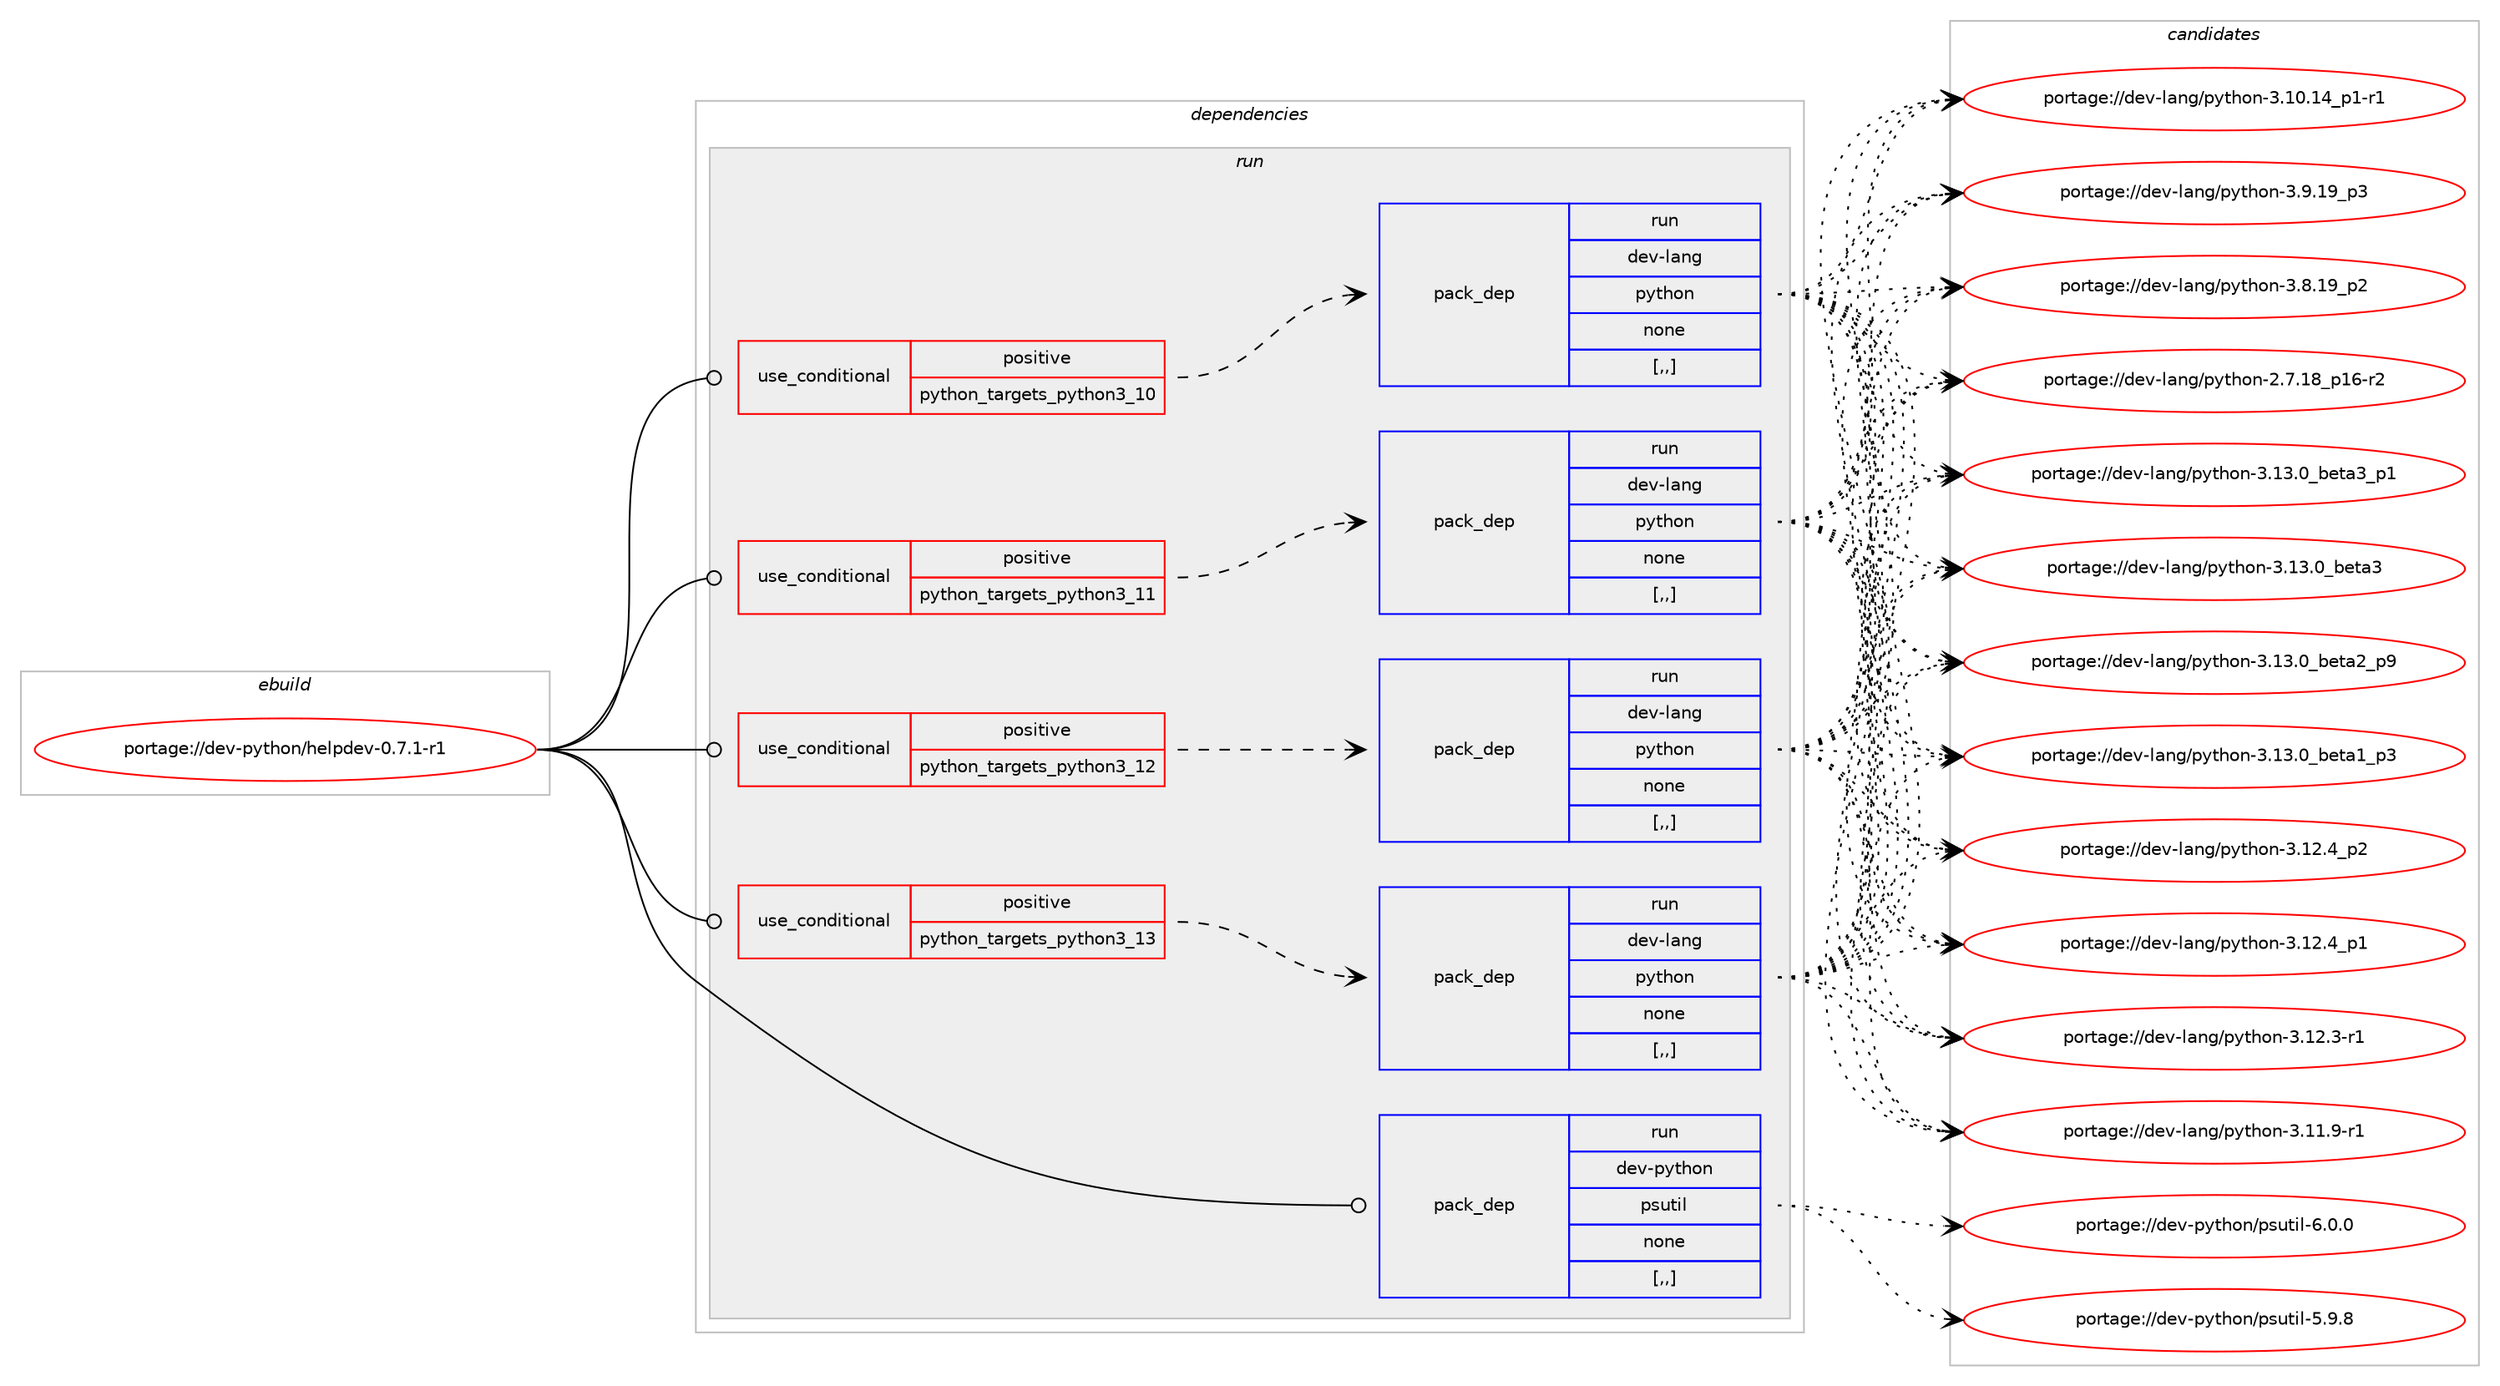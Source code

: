 digraph prolog {

# *************
# Graph options
# *************

newrank=true;
concentrate=true;
compound=true;
graph [rankdir=LR,fontname=Helvetica,fontsize=10,ranksep=1.5];#, ranksep=2.5, nodesep=0.2];
edge  [arrowhead=vee];
node  [fontname=Helvetica,fontsize=10];

# **********
# The ebuild
# **********

subgraph cluster_leftcol {
color=gray;
rank=same;
label=<<i>ebuild</i>>;
id [label="portage://dev-python/helpdev-0.7.1-r1", color=red, width=4, href="../dev-python/helpdev-0.7.1-r1.svg"];
}

# ****************
# The dependencies
# ****************

subgraph cluster_midcol {
color=gray;
label=<<i>dependencies</i>>;
subgraph cluster_compile {
fillcolor="#eeeeee";
style=filled;
label=<<i>compile</i>>;
}
subgraph cluster_compileandrun {
fillcolor="#eeeeee";
style=filled;
label=<<i>compile and run</i>>;
}
subgraph cluster_run {
fillcolor="#eeeeee";
style=filled;
label=<<i>run</i>>;
subgraph cond32896 {
dependency146351 [label=<<TABLE BORDER="0" CELLBORDER="1" CELLSPACING="0" CELLPADDING="4"><TR><TD ROWSPAN="3" CELLPADDING="10">use_conditional</TD></TR><TR><TD>positive</TD></TR><TR><TD>python_targets_python3_10</TD></TR></TABLE>>, shape=none, color=red];
subgraph pack112220 {
dependency146352 [label=<<TABLE BORDER="0" CELLBORDER="1" CELLSPACING="0" CELLPADDING="4" WIDTH="220"><TR><TD ROWSPAN="6" CELLPADDING="30">pack_dep</TD></TR><TR><TD WIDTH="110">run</TD></TR><TR><TD>dev-lang</TD></TR><TR><TD>python</TD></TR><TR><TD>none</TD></TR><TR><TD>[,,]</TD></TR></TABLE>>, shape=none, color=blue];
}
dependency146351:e -> dependency146352:w [weight=20,style="dashed",arrowhead="vee"];
}
id:e -> dependency146351:w [weight=20,style="solid",arrowhead="odot"];
subgraph cond32897 {
dependency146353 [label=<<TABLE BORDER="0" CELLBORDER="1" CELLSPACING="0" CELLPADDING="4"><TR><TD ROWSPAN="3" CELLPADDING="10">use_conditional</TD></TR><TR><TD>positive</TD></TR><TR><TD>python_targets_python3_11</TD></TR></TABLE>>, shape=none, color=red];
subgraph pack112221 {
dependency146354 [label=<<TABLE BORDER="0" CELLBORDER="1" CELLSPACING="0" CELLPADDING="4" WIDTH="220"><TR><TD ROWSPAN="6" CELLPADDING="30">pack_dep</TD></TR><TR><TD WIDTH="110">run</TD></TR><TR><TD>dev-lang</TD></TR><TR><TD>python</TD></TR><TR><TD>none</TD></TR><TR><TD>[,,]</TD></TR></TABLE>>, shape=none, color=blue];
}
dependency146353:e -> dependency146354:w [weight=20,style="dashed",arrowhead="vee"];
}
id:e -> dependency146353:w [weight=20,style="solid",arrowhead="odot"];
subgraph cond32898 {
dependency146355 [label=<<TABLE BORDER="0" CELLBORDER="1" CELLSPACING="0" CELLPADDING="4"><TR><TD ROWSPAN="3" CELLPADDING="10">use_conditional</TD></TR><TR><TD>positive</TD></TR><TR><TD>python_targets_python3_12</TD></TR></TABLE>>, shape=none, color=red];
subgraph pack112222 {
dependency146356 [label=<<TABLE BORDER="0" CELLBORDER="1" CELLSPACING="0" CELLPADDING="4" WIDTH="220"><TR><TD ROWSPAN="6" CELLPADDING="30">pack_dep</TD></TR><TR><TD WIDTH="110">run</TD></TR><TR><TD>dev-lang</TD></TR><TR><TD>python</TD></TR><TR><TD>none</TD></TR><TR><TD>[,,]</TD></TR></TABLE>>, shape=none, color=blue];
}
dependency146355:e -> dependency146356:w [weight=20,style="dashed",arrowhead="vee"];
}
id:e -> dependency146355:w [weight=20,style="solid",arrowhead="odot"];
subgraph cond32899 {
dependency146357 [label=<<TABLE BORDER="0" CELLBORDER="1" CELLSPACING="0" CELLPADDING="4"><TR><TD ROWSPAN="3" CELLPADDING="10">use_conditional</TD></TR><TR><TD>positive</TD></TR><TR><TD>python_targets_python3_13</TD></TR></TABLE>>, shape=none, color=red];
subgraph pack112223 {
dependency146358 [label=<<TABLE BORDER="0" CELLBORDER="1" CELLSPACING="0" CELLPADDING="4" WIDTH="220"><TR><TD ROWSPAN="6" CELLPADDING="30">pack_dep</TD></TR><TR><TD WIDTH="110">run</TD></TR><TR><TD>dev-lang</TD></TR><TR><TD>python</TD></TR><TR><TD>none</TD></TR><TR><TD>[,,]</TD></TR></TABLE>>, shape=none, color=blue];
}
dependency146357:e -> dependency146358:w [weight=20,style="dashed",arrowhead="vee"];
}
id:e -> dependency146357:w [weight=20,style="solid",arrowhead="odot"];
subgraph pack112224 {
dependency146359 [label=<<TABLE BORDER="0" CELLBORDER="1" CELLSPACING="0" CELLPADDING="4" WIDTH="220"><TR><TD ROWSPAN="6" CELLPADDING="30">pack_dep</TD></TR><TR><TD WIDTH="110">run</TD></TR><TR><TD>dev-python</TD></TR><TR><TD>psutil</TD></TR><TR><TD>none</TD></TR><TR><TD>[,,]</TD></TR></TABLE>>, shape=none, color=blue];
}
id:e -> dependency146359:w [weight=20,style="solid",arrowhead="odot"];
}
}

# **************
# The candidates
# **************

subgraph cluster_choices {
rank=same;
color=gray;
label=<<i>candidates</i>>;

subgraph choice112220 {
color=black;
nodesep=1;
choice10010111845108971101034711212111610411111045514649514648959810111697519511249 [label="portage://dev-lang/python-3.13.0_beta3_p1", color=red, width=4,href="../dev-lang/python-3.13.0_beta3_p1.svg"];
choice1001011184510897110103471121211161041111104551464951464895981011169751 [label="portage://dev-lang/python-3.13.0_beta3", color=red, width=4,href="../dev-lang/python-3.13.0_beta3.svg"];
choice10010111845108971101034711212111610411111045514649514648959810111697509511257 [label="portage://dev-lang/python-3.13.0_beta2_p9", color=red, width=4,href="../dev-lang/python-3.13.0_beta2_p9.svg"];
choice10010111845108971101034711212111610411111045514649514648959810111697499511251 [label="portage://dev-lang/python-3.13.0_beta1_p3", color=red, width=4,href="../dev-lang/python-3.13.0_beta1_p3.svg"];
choice100101118451089711010347112121116104111110455146495046529511250 [label="portage://dev-lang/python-3.12.4_p2", color=red, width=4,href="../dev-lang/python-3.12.4_p2.svg"];
choice100101118451089711010347112121116104111110455146495046529511249 [label="portage://dev-lang/python-3.12.4_p1", color=red, width=4,href="../dev-lang/python-3.12.4_p1.svg"];
choice100101118451089711010347112121116104111110455146495046514511449 [label="portage://dev-lang/python-3.12.3-r1", color=red, width=4,href="../dev-lang/python-3.12.3-r1.svg"];
choice100101118451089711010347112121116104111110455146494946574511449 [label="portage://dev-lang/python-3.11.9-r1", color=red, width=4,href="../dev-lang/python-3.11.9-r1.svg"];
choice100101118451089711010347112121116104111110455146494846495295112494511449 [label="portage://dev-lang/python-3.10.14_p1-r1", color=red, width=4,href="../dev-lang/python-3.10.14_p1-r1.svg"];
choice100101118451089711010347112121116104111110455146574649579511251 [label="portage://dev-lang/python-3.9.19_p3", color=red, width=4,href="../dev-lang/python-3.9.19_p3.svg"];
choice100101118451089711010347112121116104111110455146564649579511250 [label="portage://dev-lang/python-3.8.19_p2", color=red, width=4,href="../dev-lang/python-3.8.19_p2.svg"];
choice100101118451089711010347112121116104111110455046554649569511249544511450 [label="portage://dev-lang/python-2.7.18_p16-r2", color=red, width=4,href="../dev-lang/python-2.7.18_p16-r2.svg"];
dependency146352:e -> choice10010111845108971101034711212111610411111045514649514648959810111697519511249:w [style=dotted,weight="100"];
dependency146352:e -> choice1001011184510897110103471121211161041111104551464951464895981011169751:w [style=dotted,weight="100"];
dependency146352:e -> choice10010111845108971101034711212111610411111045514649514648959810111697509511257:w [style=dotted,weight="100"];
dependency146352:e -> choice10010111845108971101034711212111610411111045514649514648959810111697499511251:w [style=dotted,weight="100"];
dependency146352:e -> choice100101118451089711010347112121116104111110455146495046529511250:w [style=dotted,weight="100"];
dependency146352:e -> choice100101118451089711010347112121116104111110455146495046529511249:w [style=dotted,weight="100"];
dependency146352:e -> choice100101118451089711010347112121116104111110455146495046514511449:w [style=dotted,weight="100"];
dependency146352:e -> choice100101118451089711010347112121116104111110455146494946574511449:w [style=dotted,weight="100"];
dependency146352:e -> choice100101118451089711010347112121116104111110455146494846495295112494511449:w [style=dotted,weight="100"];
dependency146352:e -> choice100101118451089711010347112121116104111110455146574649579511251:w [style=dotted,weight="100"];
dependency146352:e -> choice100101118451089711010347112121116104111110455146564649579511250:w [style=dotted,weight="100"];
dependency146352:e -> choice100101118451089711010347112121116104111110455046554649569511249544511450:w [style=dotted,weight="100"];
}
subgraph choice112221 {
color=black;
nodesep=1;
choice10010111845108971101034711212111610411111045514649514648959810111697519511249 [label="portage://dev-lang/python-3.13.0_beta3_p1", color=red, width=4,href="../dev-lang/python-3.13.0_beta3_p1.svg"];
choice1001011184510897110103471121211161041111104551464951464895981011169751 [label="portage://dev-lang/python-3.13.0_beta3", color=red, width=4,href="../dev-lang/python-3.13.0_beta3.svg"];
choice10010111845108971101034711212111610411111045514649514648959810111697509511257 [label="portage://dev-lang/python-3.13.0_beta2_p9", color=red, width=4,href="../dev-lang/python-3.13.0_beta2_p9.svg"];
choice10010111845108971101034711212111610411111045514649514648959810111697499511251 [label="portage://dev-lang/python-3.13.0_beta1_p3", color=red, width=4,href="../dev-lang/python-3.13.0_beta1_p3.svg"];
choice100101118451089711010347112121116104111110455146495046529511250 [label="portage://dev-lang/python-3.12.4_p2", color=red, width=4,href="../dev-lang/python-3.12.4_p2.svg"];
choice100101118451089711010347112121116104111110455146495046529511249 [label="portage://dev-lang/python-3.12.4_p1", color=red, width=4,href="../dev-lang/python-3.12.4_p1.svg"];
choice100101118451089711010347112121116104111110455146495046514511449 [label="portage://dev-lang/python-3.12.3-r1", color=red, width=4,href="../dev-lang/python-3.12.3-r1.svg"];
choice100101118451089711010347112121116104111110455146494946574511449 [label="portage://dev-lang/python-3.11.9-r1", color=red, width=4,href="../dev-lang/python-3.11.9-r1.svg"];
choice100101118451089711010347112121116104111110455146494846495295112494511449 [label="portage://dev-lang/python-3.10.14_p1-r1", color=red, width=4,href="../dev-lang/python-3.10.14_p1-r1.svg"];
choice100101118451089711010347112121116104111110455146574649579511251 [label="portage://dev-lang/python-3.9.19_p3", color=red, width=4,href="../dev-lang/python-3.9.19_p3.svg"];
choice100101118451089711010347112121116104111110455146564649579511250 [label="portage://dev-lang/python-3.8.19_p2", color=red, width=4,href="../dev-lang/python-3.8.19_p2.svg"];
choice100101118451089711010347112121116104111110455046554649569511249544511450 [label="portage://dev-lang/python-2.7.18_p16-r2", color=red, width=4,href="../dev-lang/python-2.7.18_p16-r2.svg"];
dependency146354:e -> choice10010111845108971101034711212111610411111045514649514648959810111697519511249:w [style=dotted,weight="100"];
dependency146354:e -> choice1001011184510897110103471121211161041111104551464951464895981011169751:w [style=dotted,weight="100"];
dependency146354:e -> choice10010111845108971101034711212111610411111045514649514648959810111697509511257:w [style=dotted,weight="100"];
dependency146354:e -> choice10010111845108971101034711212111610411111045514649514648959810111697499511251:w [style=dotted,weight="100"];
dependency146354:e -> choice100101118451089711010347112121116104111110455146495046529511250:w [style=dotted,weight="100"];
dependency146354:e -> choice100101118451089711010347112121116104111110455146495046529511249:w [style=dotted,weight="100"];
dependency146354:e -> choice100101118451089711010347112121116104111110455146495046514511449:w [style=dotted,weight="100"];
dependency146354:e -> choice100101118451089711010347112121116104111110455146494946574511449:w [style=dotted,weight="100"];
dependency146354:e -> choice100101118451089711010347112121116104111110455146494846495295112494511449:w [style=dotted,weight="100"];
dependency146354:e -> choice100101118451089711010347112121116104111110455146574649579511251:w [style=dotted,weight="100"];
dependency146354:e -> choice100101118451089711010347112121116104111110455146564649579511250:w [style=dotted,weight="100"];
dependency146354:e -> choice100101118451089711010347112121116104111110455046554649569511249544511450:w [style=dotted,weight="100"];
}
subgraph choice112222 {
color=black;
nodesep=1;
choice10010111845108971101034711212111610411111045514649514648959810111697519511249 [label="portage://dev-lang/python-3.13.0_beta3_p1", color=red, width=4,href="../dev-lang/python-3.13.0_beta3_p1.svg"];
choice1001011184510897110103471121211161041111104551464951464895981011169751 [label="portage://dev-lang/python-3.13.0_beta3", color=red, width=4,href="../dev-lang/python-3.13.0_beta3.svg"];
choice10010111845108971101034711212111610411111045514649514648959810111697509511257 [label="portage://dev-lang/python-3.13.0_beta2_p9", color=red, width=4,href="../dev-lang/python-3.13.0_beta2_p9.svg"];
choice10010111845108971101034711212111610411111045514649514648959810111697499511251 [label="portage://dev-lang/python-3.13.0_beta1_p3", color=red, width=4,href="../dev-lang/python-3.13.0_beta1_p3.svg"];
choice100101118451089711010347112121116104111110455146495046529511250 [label="portage://dev-lang/python-3.12.4_p2", color=red, width=4,href="../dev-lang/python-3.12.4_p2.svg"];
choice100101118451089711010347112121116104111110455146495046529511249 [label="portage://dev-lang/python-3.12.4_p1", color=red, width=4,href="../dev-lang/python-3.12.4_p1.svg"];
choice100101118451089711010347112121116104111110455146495046514511449 [label="portage://dev-lang/python-3.12.3-r1", color=red, width=4,href="../dev-lang/python-3.12.3-r1.svg"];
choice100101118451089711010347112121116104111110455146494946574511449 [label="portage://dev-lang/python-3.11.9-r1", color=red, width=4,href="../dev-lang/python-3.11.9-r1.svg"];
choice100101118451089711010347112121116104111110455146494846495295112494511449 [label="portage://dev-lang/python-3.10.14_p1-r1", color=red, width=4,href="../dev-lang/python-3.10.14_p1-r1.svg"];
choice100101118451089711010347112121116104111110455146574649579511251 [label="portage://dev-lang/python-3.9.19_p3", color=red, width=4,href="../dev-lang/python-3.9.19_p3.svg"];
choice100101118451089711010347112121116104111110455146564649579511250 [label="portage://dev-lang/python-3.8.19_p2", color=red, width=4,href="../dev-lang/python-3.8.19_p2.svg"];
choice100101118451089711010347112121116104111110455046554649569511249544511450 [label="portage://dev-lang/python-2.7.18_p16-r2", color=red, width=4,href="../dev-lang/python-2.7.18_p16-r2.svg"];
dependency146356:e -> choice10010111845108971101034711212111610411111045514649514648959810111697519511249:w [style=dotted,weight="100"];
dependency146356:e -> choice1001011184510897110103471121211161041111104551464951464895981011169751:w [style=dotted,weight="100"];
dependency146356:e -> choice10010111845108971101034711212111610411111045514649514648959810111697509511257:w [style=dotted,weight="100"];
dependency146356:e -> choice10010111845108971101034711212111610411111045514649514648959810111697499511251:w [style=dotted,weight="100"];
dependency146356:e -> choice100101118451089711010347112121116104111110455146495046529511250:w [style=dotted,weight="100"];
dependency146356:e -> choice100101118451089711010347112121116104111110455146495046529511249:w [style=dotted,weight="100"];
dependency146356:e -> choice100101118451089711010347112121116104111110455146495046514511449:w [style=dotted,weight="100"];
dependency146356:e -> choice100101118451089711010347112121116104111110455146494946574511449:w [style=dotted,weight="100"];
dependency146356:e -> choice100101118451089711010347112121116104111110455146494846495295112494511449:w [style=dotted,weight="100"];
dependency146356:e -> choice100101118451089711010347112121116104111110455146574649579511251:w [style=dotted,weight="100"];
dependency146356:e -> choice100101118451089711010347112121116104111110455146564649579511250:w [style=dotted,weight="100"];
dependency146356:e -> choice100101118451089711010347112121116104111110455046554649569511249544511450:w [style=dotted,weight="100"];
}
subgraph choice112223 {
color=black;
nodesep=1;
choice10010111845108971101034711212111610411111045514649514648959810111697519511249 [label="portage://dev-lang/python-3.13.0_beta3_p1", color=red, width=4,href="../dev-lang/python-3.13.0_beta3_p1.svg"];
choice1001011184510897110103471121211161041111104551464951464895981011169751 [label="portage://dev-lang/python-3.13.0_beta3", color=red, width=4,href="../dev-lang/python-3.13.0_beta3.svg"];
choice10010111845108971101034711212111610411111045514649514648959810111697509511257 [label="portage://dev-lang/python-3.13.0_beta2_p9", color=red, width=4,href="../dev-lang/python-3.13.0_beta2_p9.svg"];
choice10010111845108971101034711212111610411111045514649514648959810111697499511251 [label="portage://dev-lang/python-3.13.0_beta1_p3", color=red, width=4,href="../dev-lang/python-3.13.0_beta1_p3.svg"];
choice100101118451089711010347112121116104111110455146495046529511250 [label="portage://dev-lang/python-3.12.4_p2", color=red, width=4,href="../dev-lang/python-3.12.4_p2.svg"];
choice100101118451089711010347112121116104111110455146495046529511249 [label="portage://dev-lang/python-3.12.4_p1", color=red, width=4,href="../dev-lang/python-3.12.4_p1.svg"];
choice100101118451089711010347112121116104111110455146495046514511449 [label="portage://dev-lang/python-3.12.3-r1", color=red, width=4,href="../dev-lang/python-3.12.3-r1.svg"];
choice100101118451089711010347112121116104111110455146494946574511449 [label="portage://dev-lang/python-3.11.9-r1", color=red, width=4,href="../dev-lang/python-3.11.9-r1.svg"];
choice100101118451089711010347112121116104111110455146494846495295112494511449 [label="portage://dev-lang/python-3.10.14_p1-r1", color=red, width=4,href="../dev-lang/python-3.10.14_p1-r1.svg"];
choice100101118451089711010347112121116104111110455146574649579511251 [label="portage://dev-lang/python-3.9.19_p3", color=red, width=4,href="../dev-lang/python-3.9.19_p3.svg"];
choice100101118451089711010347112121116104111110455146564649579511250 [label="portage://dev-lang/python-3.8.19_p2", color=red, width=4,href="../dev-lang/python-3.8.19_p2.svg"];
choice100101118451089711010347112121116104111110455046554649569511249544511450 [label="portage://dev-lang/python-2.7.18_p16-r2", color=red, width=4,href="../dev-lang/python-2.7.18_p16-r2.svg"];
dependency146358:e -> choice10010111845108971101034711212111610411111045514649514648959810111697519511249:w [style=dotted,weight="100"];
dependency146358:e -> choice1001011184510897110103471121211161041111104551464951464895981011169751:w [style=dotted,weight="100"];
dependency146358:e -> choice10010111845108971101034711212111610411111045514649514648959810111697509511257:w [style=dotted,weight="100"];
dependency146358:e -> choice10010111845108971101034711212111610411111045514649514648959810111697499511251:w [style=dotted,weight="100"];
dependency146358:e -> choice100101118451089711010347112121116104111110455146495046529511250:w [style=dotted,weight="100"];
dependency146358:e -> choice100101118451089711010347112121116104111110455146495046529511249:w [style=dotted,weight="100"];
dependency146358:e -> choice100101118451089711010347112121116104111110455146495046514511449:w [style=dotted,weight="100"];
dependency146358:e -> choice100101118451089711010347112121116104111110455146494946574511449:w [style=dotted,weight="100"];
dependency146358:e -> choice100101118451089711010347112121116104111110455146494846495295112494511449:w [style=dotted,weight="100"];
dependency146358:e -> choice100101118451089711010347112121116104111110455146574649579511251:w [style=dotted,weight="100"];
dependency146358:e -> choice100101118451089711010347112121116104111110455146564649579511250:w [style=dotted,weight="100"];
dependency146358:e -> choice100101118451089711010347112121116104111110455046554649569511249544511450:w [style=dotted,weight="100"];
}
subgraph choice112224 {
color=black;
nodesep=1;
choice1001011184511212111610411111047112115117116105108455446484648 [label="portage://dev-python/psutil-6.0.0", color=red, width=4,href="../dev-python/psutil-6.0.0.svg"];
choice1001011184511212111610411111047112115117116105108455346574656 [label="portage://dev-python/psutil-5.9.8", color=red, width=4,href="../dev-python/psutil-5.9.8.svg"];
dependency146359:e -> choice1001011184511212111610411111047112115117116105108455446484648:w [style=dotted,weight="100"];
dependency146359:e -> choice1001011184511212111610411111047112115117116105108455346574656:w [style=dotted,weight="100"];
}
}

}
